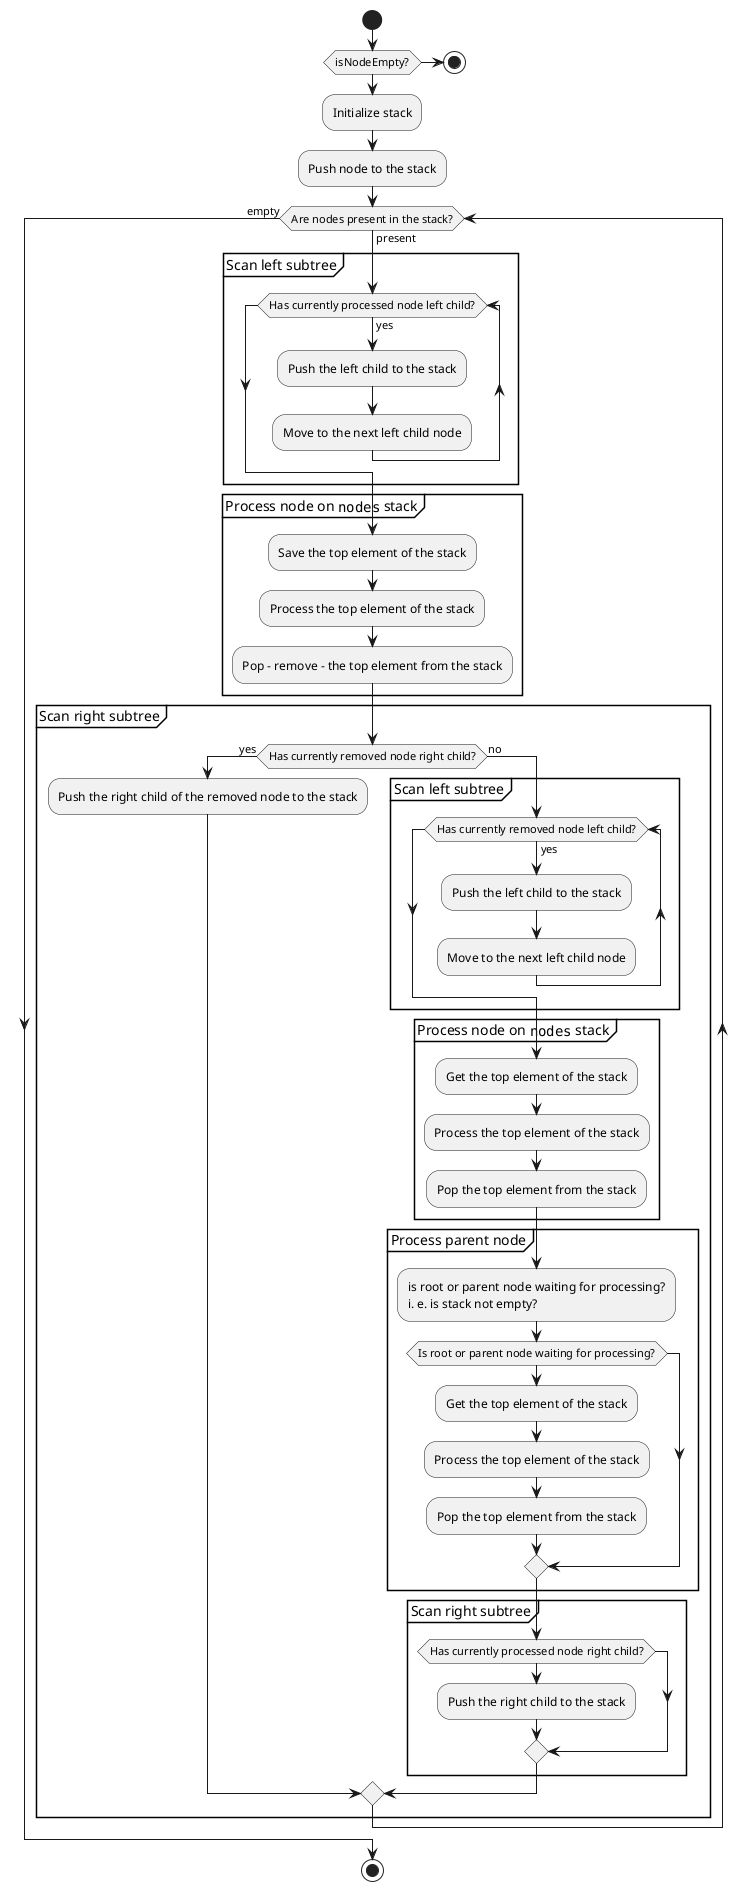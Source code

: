 @startuml
'https://plantuml.com/activity-diagram-beta

start
if (isNodeEmpty?) then
  stop
else
  :Initialize stack;
  :Push node to the stack;

  while (Are nodes present in the stack?) is (present)
    group Scan left subtree
    while (Has currently processed node left child?) is (yes)
      :Push the left child to the stack;
      :Move to the next left child node;
    end while
    end group

    group Process node on ""nodes"" stack
    :Save the top element of the stack;
    :Process the top element of the stack;
    :Pop - remove - the top element from the stack;
    end group

    group Scan right subtree
    if (Has currently removed node right child?) then (yes)
      :Push the right child of the removed node to the stack;
    else (no)
      'Duplicate code as opposed to the version with 'continue_goto'
      group Scan left subtree
      while (Has currently removed node left child?) is (yes)
        :Push the left child to the stack;
        :Move to the next left child node;
      end while
      endgroup

      group Process node on ""nodes"" stack
      :Get the top element of the stack;
      :Process the top element of the stack;
      :Pop the top element from the stack;
      end group

      group Process parent node
      :is root or parent node waiting for processing?\ni. e. is stack not empty?;
      if (Is root or parent node waiting for processing?)
        :Get the top element of the stack;
        :Process the top element of the stack;
        :Pop the top element from the stack;
      endif
      end group

      group Scan right subtree
      if (Has currently processed node right child?)
        :Push the right child to the stack;
      endif
      end group
    endif
    end group
  endwhile (empty)
stop

@enduml
